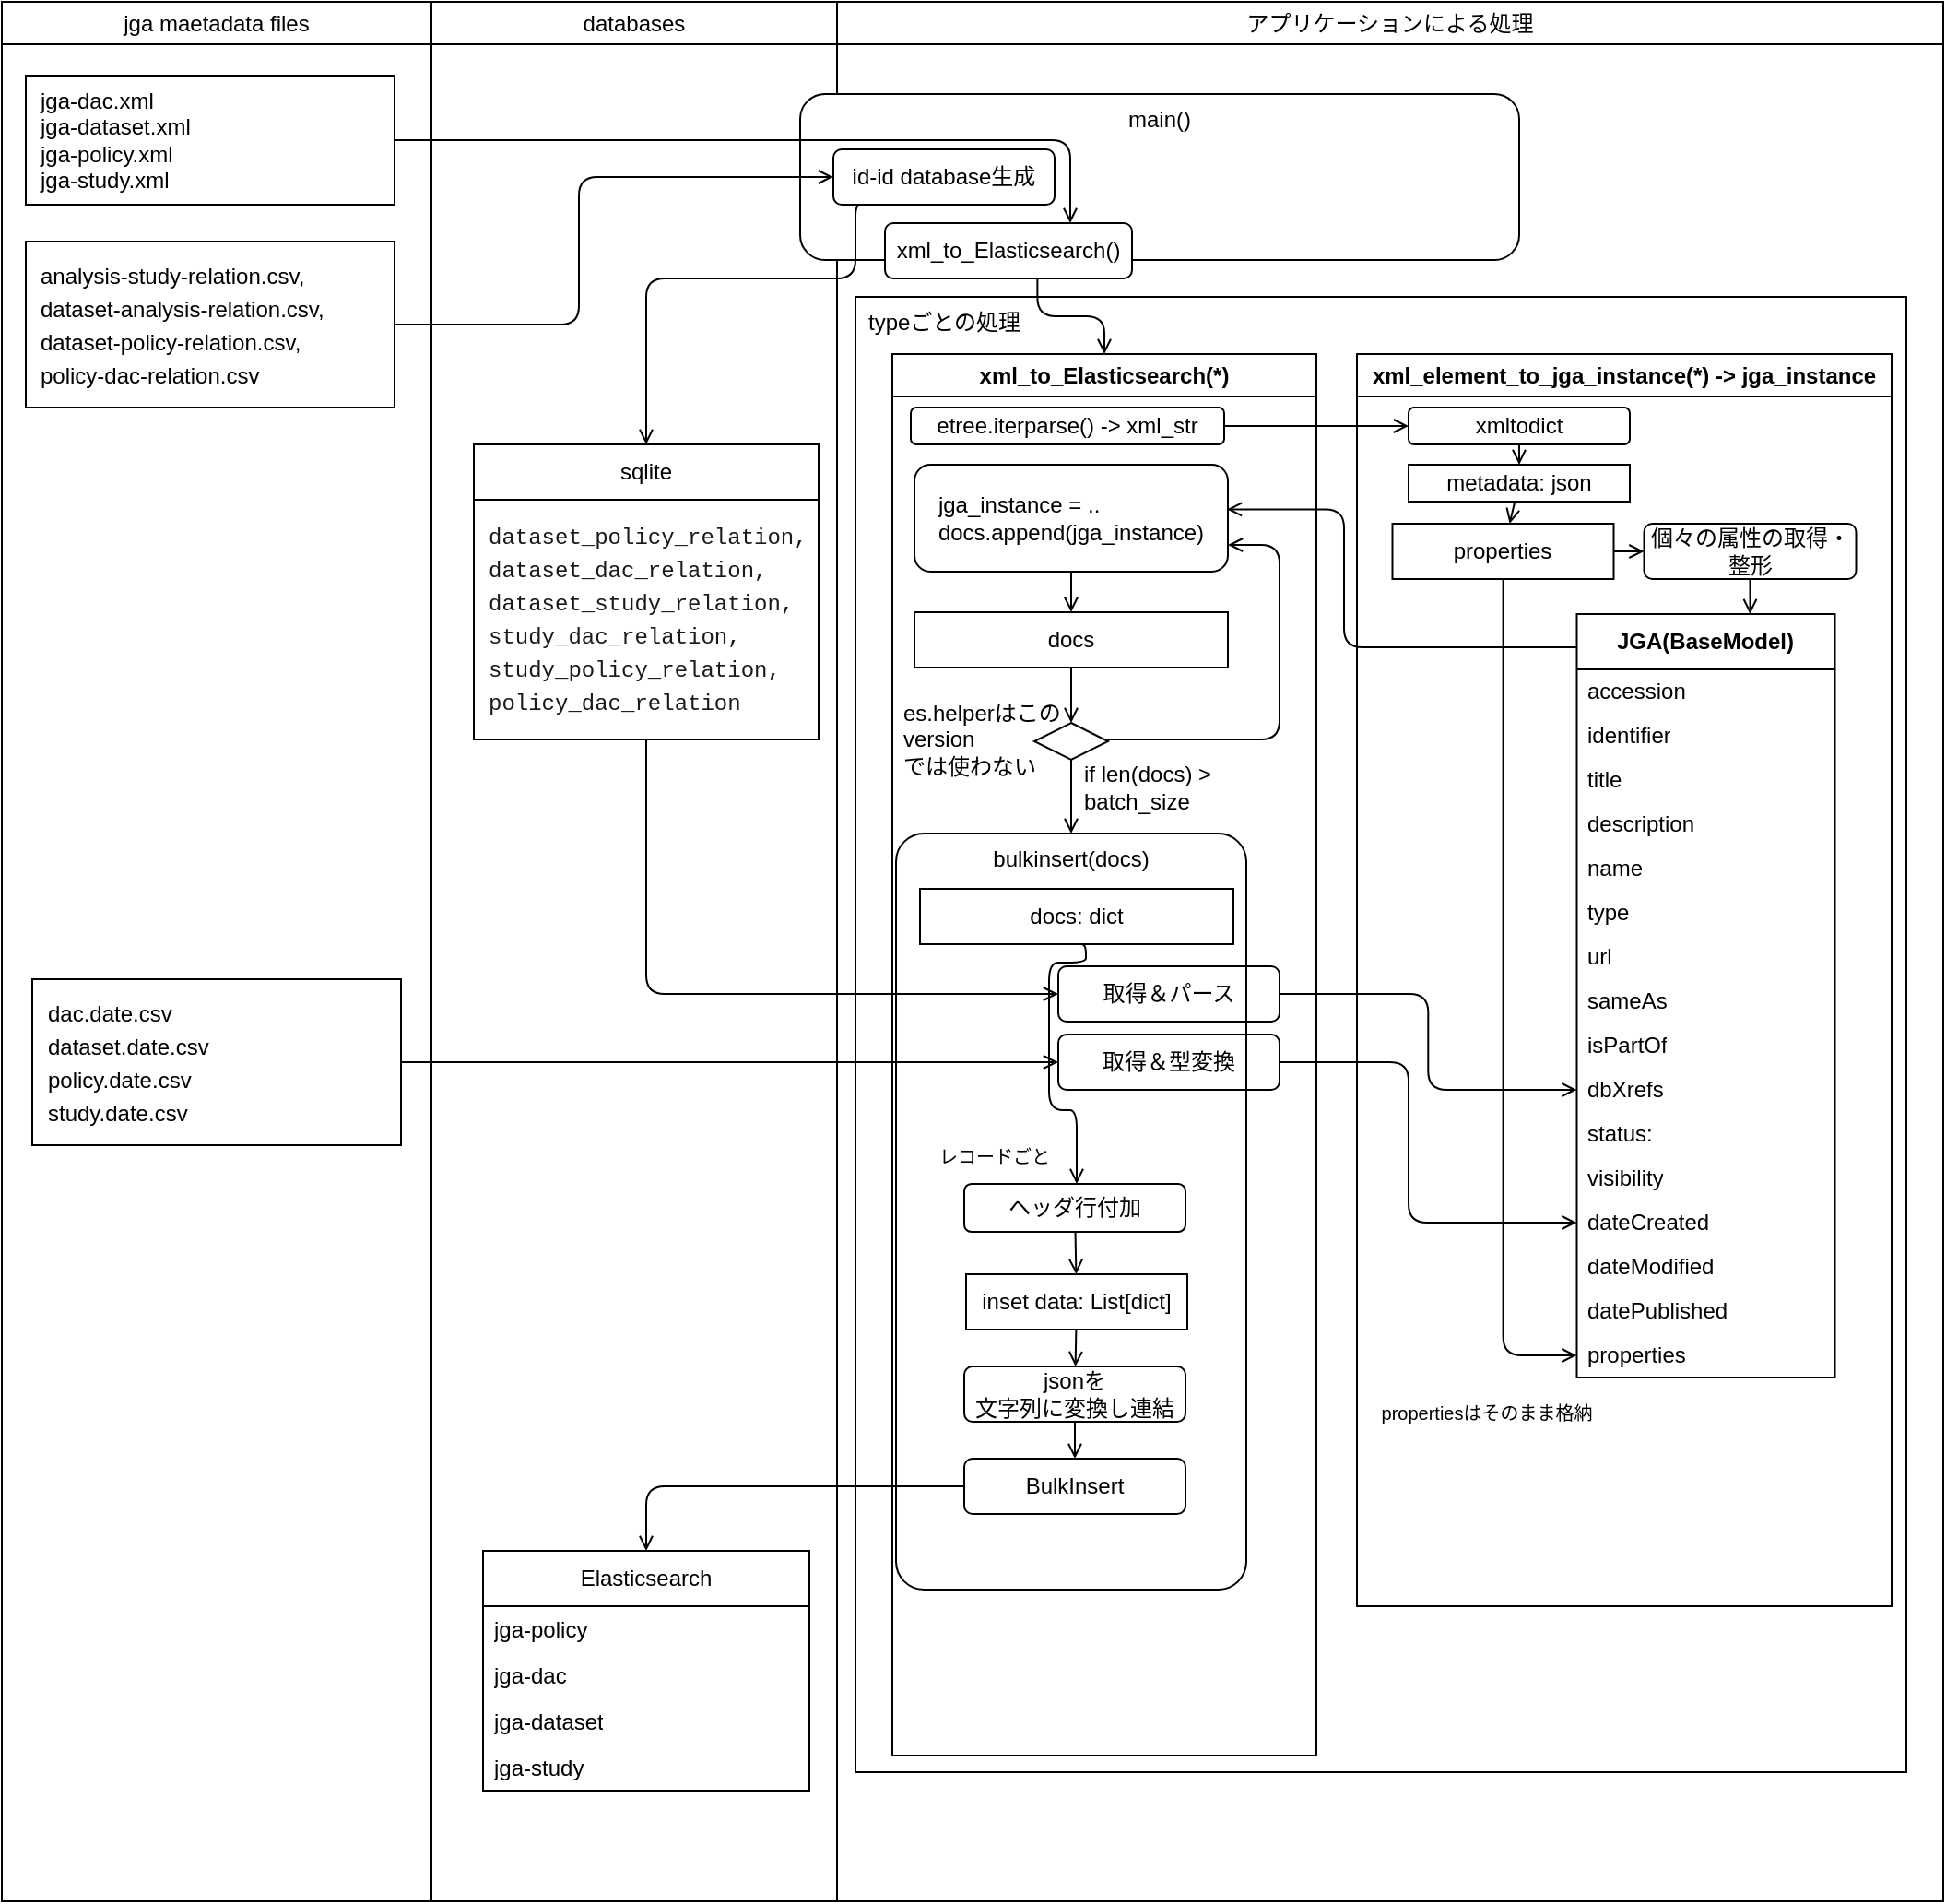 <mxfile>
    <diagram id="BtjUCylZGD-CxYMWNP6b" name="ページ1">
        <mxGraphModel dx="210" dy="1008" grid="1" gridSize="10" guides="1" tooltips="1" connect="1" arrows="1" fold="1" page="1" pageScale="1" pageWidth="827" pageHeight="1169" math="0" shadow="0">
            <root>
                <mxCell id="0"/>
                <mxCell id="1" parent="0"/>
                <mxCell id="83" value="&lt;span style=&quot;color: rgb(0, 0, 0); font-weight: 400; text-align: left; text-wrap: nowrap;&quot;&gt;jga maetadata files&lt;/span&gt;" style="swimlane;whiteSpace=wrap;html=1;movable=0;resizable=0;rotatable=0;deletable=0;editable=0;locked=1;connectable=0;" parent="1" vertex="1">
                    <mxGeometry x="827" y="10" width="233" height="1030" as="geometry"/>
                </mxCell>
                <mxCell id="84" value="&lt;span style=&quot;color: rgb(0, 0, 0); font-weight: 400; text-align: left; text-wrap: nowrap;&quot;&gt;databases&lt;/span&gt;" style="swimlane;whiteSpace=wrap;html=1;movable=0;resizable=0;rotatable=0;deletable=0;editable=0;locked=1;connectable=0;" parent="1" vertex="1">
                    <mxGeometry x="1060" y="10" width="220" height="1030" as="geometry"/>
                </mxCell>
                <mxCell id="87" value="&lt;div style=&quot;text-align: left;&quot;&gt;&lt;span style=&quot;font-weight: 400; text-wrap: nowrap;&quot;&gt;アプリケーションによる処理&lt;/span&gt;&lt;/div&gt;" style="swimlane;whiteSpace=wrap;html=1;movable=0;resizable=0;rotatable=0;deletable=0;editable=0;locked=1;connectable=0;" parent="1" vertex="1">
                    <mxGeometry x="1280" y="10" width="600" height="1030" as="geometry"/>
                </mxCell>
                <mxCell id="88" value="loggger.info()" style="whiteSpace=wrap;html=1;movable=0;resizable=0;rotatable=0;deletable=0;editable=0;locked=1;connectable=0;rotation=0;rounded=1;" parent="87" vertex="1">
                    <mxGeometry x="210" y="110" width="137" height="20" as="geometry"/>
                </mxCell>
                <mxCell id="62" value="取得＆型変換" style="rounded=1;whiteSpace=wrap;html=1;movable=1;resizable=1;rotatable=1;deletable=1;editable=1;locked=0;connectable=1;" parent="87" vertex="1">
                    <mxGeometry x="120" y="560" width="120" height="30" as="geometry"/>
                </mxCell>
                <mxCell id="79" value="取得＆パース" style="rounded=1;whiteSpace=wrap;html=1;movable=1;resizable=1;rotatable=1;deletable=1;editable=1;locked=0;connectable=1;" parent="87" vertex="1">
                    <mxGeometry x="120" y="523" width="120" height="30" as="geometry"/>
                </mxCell>
                <mxCell id="128" value="main()" style="rounded=1;whiteSpace=wrap;html=1;verticalAlign=top;" parent="1" vertex="1">
                    <mxGeometry x="1260" y="60" width="390" height="90" as="geometry"/>
                </mxCell>
                <mxCell id="85" value="typeごとの処理" style="whiteSpace=wrap;html=1;fillColor=none;verticalAlign=top;align=left;spacingLeft=5;" parent="1" vertex="1">
                    <mxGeometry x="1290" y="170" width="570" height="800" as="geometry"/>
                </mxCell>
                <mxCell id="14" value="&lt;font style=&quot;color: rgb(0, 0, 0);&quot;&gt;jga-dac.xml&lt;/font&gt;&lt;div&gt;&lt;font style=&quot;color: rgb(0, 0, 0);&quot;&gt;jga-dataset.xml&lt;/font&gt;&lt;/div&gt;&lt;div&gt;&lt;font style=&quot;color: rgb(0, 0, 0);&quot;&gt;jga-policy.xml&lt;/font&gt;&lt;/div&gt;&lt;div&gt;&lt;font style=&quot;color: rgb(0, 0, 0);&quot;&gt;jga-study.xml&lt;/font&gt;&lt;/div&gt;" style="whiteSpace=wrap;html=1;spacingLeft=6;align=left;" parent="1" vertex="1">
                    <mxGeometry x="840" y="50" width="200" height="70" as="geometry"/>
                </mxCell>
                <mxCell id="21" style="edgeStyle=orthogonalEdgeStyle;html=1;endArrow=open;endFill=0;exitX=1;exitY=0.5;exitDx=0;exitDy=0;" parent="1" source="17" target="18" edge="1">
                    <mxGeometry relative="1" as="geometry">
                        <Array as="points">
                            <mxPoint x="1140" y="185"/>
                            <mxPoint x="1140" y="105"/>
                        </Array>
                    </mxGeometry>
                </mxCell>
                <mxCell id="17" value="&lt;div style=&quot;scrollbar-color: light-dark(#e2e2e2, #4b4b4b)&lt;br/&gt;&#x9;&#x9;&#x9;&#x9;&#x9;light-dark(#fbfbfb, var(--dark-panel-color)); white-space: pre;&quot;&gt;&lt;div style=&quot;background-color: rgb(255, 255, 255); line-height: 18px;&quot;&gt;&lt;div style=&quot;&quot;&gt;&lt;font face=&quot;Helvetica&quot; style=&quot;color: rgb(0, 0, 0); font-size: 12px;&quot;&gt;analysis-study-relation.csv,&lt;/font&gt;&lt;/div&gt;&lt;div style=&quot;&quot;&gt;&lt;font style=&quot;color: rgb(0, 0, 0); font-size: 12px;&quot; face=&quot;Helvetica&quot;&gt;&lt;span&gt;dataset-analysis-relation.csv&lt;/span&gt;&lt;span&gt;,&lt;/span&gt;&lt;/font&gt;&lt;/div&gt;&lt;div style=&quot;&quot;&gt;&lt;font style=&quot;color: rgb(0, 0, 0); font-size: 12px;&quot; face=&quot;Helvetica&quot;&gt;&lt;span&gt;dataset-policy-relation.csv&lt;/span&gt;&lt;span&gt;,&lt;/span&gt;&lt;/font&gt;&lt;/div&gt;&lt;div style=&quot;&quot;&gt;&lt;font face=&quot;Helvetica&quot; style=&quot;color: rgb(0, 0, 0); font-size: 12px;&quot;&gt;policy-dac-relation.csv&lt;/font&gt;&lt;/div&gt;&lt;/div&gt;&lt;/div&gt;" style="whiteSpace=wrap;html=1;align=left;spacingLeft=6;fontColor=#000000;fontSize=11;" parent="1" vertex="1">
                    <mxGeometry x="840" y="140" width="200" height="90" as="geometry"/>
                </mxCell>
                <mxCell id="22" style="edgeStyle=orthogonalEdgeStyle;html=1;endArrow=open;endFill=0;entryX=0.5;entryY=0;entryDx=0;entryDy=0;exitX=0.417;exitY=0.867;exitDx=0;exitDy=0;exitPerimeter=0;" parent="1" source="18" target="66" edge="1">
                    <mxGeometry relative="1" as="geometry">
                        <Array as="points">
                            <mxPoint x="1290" y="116"/>
                            <mxPoint x="1290" y="160"/>
                            <mxPoint x="1177" y="160"/>
                        </Array>
                    </mxGeometry>
                </mxCell>
                <mxCell id="82" style="edgeStyle=orthogonalEdgeStyle;html=1;endArrow=open;endFill=0;" parent="1" source="19" target="79" edge="1">
                    <mxGeometry relative="1" as="geometry">
                        <Array as="points">
                            <mxPoint x="1177" y="548"/>
                        </Array>
                        <mxPoint x="1310" y="498" as="targetPoint"/>
                    </mxGeometry>
                </mxCell>
                <mxCell id="19" value="&lt;div style=&quot;scrollbar-color: light-dark(#e2e2e2, #4b4b4b)&lt;br/&gt;&#x9;&#x9;&#x9;&#x9;&#x9;light-dark(#fbfbfb, var(--dark-panel-color)); font-family: Menlo, Monaco, &amp;quot;Courier New&amp;quot;, monospace; white-space: pre;&quot;&gt;&lt;div style=&quot;background-color: rgb(255, 255, 255); line-height: 18px;&quot;&gt;&lt;div style=&quot;&quot;&gt;&lt;font style=&quot;color: rgb(26, 26, 26);&quot;&gt;dataset_policy_relation,&lt;/font&gt;&lt;/div&gt;&lt;div style=&quot;line-height: 18px;&quot;&gt;&lt;div style=&quot;&quot;&gt;&lt;font style=&quot;color: rgb(26, 26, 26);&quot;&gt;dataset_dac_relation,&lt;/font&gt;&lt;/div&gt;&lt;div style=&quot;&quot;&gt;&lt;font style=&quot;color: rgb(26, 26, 26);&quot;&gt;dataset_study_relation,&lt;/font&gt;&lt;/div&gt;&lt;div style=&quot;&quot;&gt;&lt;font style=&quot;color: rgb(26, 26, 26);&quot;&gt;study_dac_relation,&lt;/font&gt;&lt;/div&gt;&lt;div style=&quot;&quot;&gt;&lt;font style=&quot;color: rgb(26, 26, 26);&quot;&gt;study_policy_relation,&lt;/font&gt;&lt;/div&gt;&lt;div style=&quot;&quot;&gt;&lt;font style=&quot;color: rgb(26, 26, 26);&quot;&gt;policy_dac_relation&lt;/font&gt;&lt;/div&gt;&lt;/div&gt;&lt;/div&gt;&lt;/div&gt;" style="whiteSpace=wrap;html=1;align=left;spacingLeft=6;" parent="1" vertex="1">
                    <mxGeometry x="1083" y="280" width="187" height="130" as="geometry"/>
                </mxCell>
                <mxCell id="63" style="edgeStyle=none;html=1;endArrow=open;endFill=0;" parent="1" source="23" target="62" edge="1">
                    <mxGeometry relative="1" as="geometry"/>
                </mxCell>
                <mxCell id="23" value="&lt;div style=&quot;scrollbar-color: light-dark(#e2e2e2, #4b4b4b)&lt;br/&gt;&#x9;&#x9;&#x9;&#x9;&#x9;light-dark(#fbfbfb, var(--dark-panel-color)); white-space: pre;&quot;&gt;&lt;div style=&quot;background-color: rgb(255, 255, 255); line-height: 18px;&quot;&gt;&lt;div style=&quot;&quot;&gt;&lt;font face=&quot;Helvetica&quot;&gt;dac.date.csv&lt;/font&gt;&lt;/div&gt;&lt;div style=&quot;&quot;&gt;&lt;font face=&quot;Helvetica&quot;&gt;dataset.date.csv&lt;/font&gt;&lt;/div&gt;&lt;div style=&quot;&quot;&gt;&lt;font face=&quot;Helvetica&quot;&gt;policy.date.csv&lt;/font&gt;&lt;/div&gt;&lt;div style=&quot;&quot;&gt;&lt;font face=&quot;Helvetica&quot;&gt;study.date.csv&lt;/font&gt;&lt;/div&gt;&lt;/div&gt;&lt;/div&gt;" style="whiteSpace=wrap;html=1;align=left;spacingLeft=6;fontColor=#000000;" parent="1" vertex="1">
                    <mxGeometry x="843.5" y="540" width="200" height="90" as="geometry"/>
                </mxCell>
                <mxCell id="78" style="edgeStyle=orthogonalEdgeStyle;html=1;entryX=0.5;entryY=0;entryDx=0;entryDy=0;endArrow=open;endFill=0;" parent="1" source="37" target="39" edge="1">
                    <mxGeometry relative="1" as="geometry"/>
                </mxCell>
                <mxCell id="39" value="Elasticsearch" style="swimlane;fontStyle=0;childLayout=stackLayout;horizontal=1;startSize=30;horizontalStack=0;resizeParent=1;resizeParentMax=0;resizeLast=0;collapsible=1;marginBottom=0;whiteSpace=wrap;html=1;" parent="1" vertex="1">
                    <mxGeometry x="1088" y="850" width="177" height="130" as="geometry"/>
                </mxCell>
                <mxCell id="40" value="jga-policy" style="text;strokeColor=none;fillColor=none;align=left;verticalAlign=middle;spacingLeft=4;spacingRight=4;overflow=hidden;points=[[0,0.5],[1,0.5]];portConstraint=eastwest;rotatable=0;whiteSpace=wrap;html=1;" parent="39" vertex="1">
                    <mxGeometry y="30" width="177" height="25" as="geometry"/>
                </mxCell>
                <mxCell id="41" value="jga-dac" style="text;strokeColor=none;fillColor=none;align=left;verticalAlign=middle;spacingLeft=4;spacingRight=4;overflow=hidden;points=[[0,0.5],[1,0.5]];portConstraint=eastwest;rotatable=0;whiteSpace=wrap;html=1;" parent="39" vertex="1">
                    <mxGeometry y="55" width="177" height="25" as="geometry"/>
                </mxCell>
                <mxCell id="42" value="jga-dataset" style="text;strokeColor=none;fillColor=none;align=left;verticalAlign=middle;spacingLeft=4;spacingRight=4;overflow=hidden;points=[[0,0.5],[1,0.5]];portConstraint=eastwest;rotatable=0;whiteSpace=wrap;html=1;" parent="39" vertex="1">
                    <mxGeometry y="80" width="177" height="25" as="geometry"/>
                </mxCell>
                <mxCell id="43" value="jga-study" style="text;strokeColor=none;fillColor=none;align=left;verticalAlign=middle;spacingLeft=4;spacingRight=4;overflow=hidden;points=[[0,0.5],[1,0.5]];portConstraint=eastwest;rotatable=0;whiteSpace=wrap;html=1;" parent="39" vertex="1">
                    <mxGeometry y="105" width="177" height="25" as="geometry"/>
                </mxCell>
                <mxCell id="64" style="edgeStyle=orthogonalEdgeStyle;html=1;entryX=0;entryY=0.5;entryDx=0;entryDy=0;endArrow=open;endFill=0;exitX=1;exitY=0.5;exitDx=0;exitDy=0;" parent="1" source="62" target="55" edge="1">
                    <mxGeometry relative="1" as="geometry">
                        <mxPoint x="1429" y="590" as="sourcePoint"/>
                        <Array as="points">
                            <mxPoint x="1590" y="585"/>
                            <mxPoint x="1590" y="672"/>
                        </Array>
                    </mxGeometry>
                </mxCell>
                <mxCell id="66" value="sqlite" style="whiteSpace=wrap;html=1;" parent="1" vertex="1">
                    <mxGeometry x="1083" y="250" width="187" height="30" as="geometry"/>
                </mxCell>
                <mxCell id="80" style="edgeStyle=orthogonalEdgeStyle;html=1;entryX=0;entryY=0.5;entryDx=0;entryDy=0;endArrow=open;endFill=0;exitX=1;exitY=0.5;exitDx=0;exitDy=0;" parent="1" source="79" target="52" edge="1">
                    <mxGeometry relative="1" as="geometry">
                        <mxPoint x="1500" y="538" as="sourcePoint"/>
                    </mxGeometry>
                </mxCell>
                <mxCell id="90" value="xml_element_to_jga_instance(*) -&amp;gt; jga_instance" style="swimlane;whiteSpace=wrap;html=1;fillColor=none;" parent="1" vertex="1">
                    <mxGeometry x="1562" y="201" width="290" height="679" as="geometry">
                        <mxRectangle x="1530" y="200" width="200" height="40" as="alternateBounds"/>
                    </mxGeometry>
                </mxCell>
                <mxCell id="27" value="&lt;b&gt;JGA(BaseModel)&lt;/b&gt;" style="swimlane;fontStyle=0;childLayout=stackLayout;horizontal=1;startSize=30;horizontalStack=0;resizeParent=1;resizeParentMax=0;resizeLast=0;collapsible=1;marginBottom=0;whiteSpace=wrap;html=1;strokeColor=#000000;strokeWidth=1;" parent="90" vertex="1">
                    <mxGeometry x="119.25" y="141" width="140" height="414" as="geometry"/>
                </mxCell>
                <mxCell id="28" value="accession" style="text;strokeColor=none;fillColor=none;align=left;verticalAlign=middle;spacingLeft=4;spacingRight=4;overflow=hidden;points=[[0,0.5],[1,0.5]];portConstraint=eastwest;rotatable=0;whiteSpace=wrap;html=1;" parent="27" vertex="1">
                    <mxGeometry y="30" width="140" height="24" as="geometry"/>
                </mxCell>
                <mxCell id="29" value="identifier" style="text;strokeColor=none;fillColor=none;align=left;verticalAlign=middle;spacingLeft=4;spacingRight=4;overflow=hidden;points=[[0,0.5],[1,0.5]];portConstraint=eastwest;rotatable=0;whiteSpace=wrap;html=1;" parent="27" vertex="1">
                    <mxGeometry y="54" width="140" height="24" as="geometry"/>
                </mxCell>
                <mxCell id="30" value="title" style="text;strokeColor=none;fillColor=none;align=left;verticalAlign=middle;spacingLeft=4;spacingRight=4;overflow=hidden;points=[[0,0.5],[1,0.5]];portConstraint=eastwest;rotatable=0;whiteSpace=wrap;html=1;" parent="27" vertex="1">
                    <mxGeometry y="78" width="140" height="24" as="geometry"/>
                </mxCell>
                <mxCell id="46" value="description" style="text;strokeColor=none;fillColor=none;align=left;verticalAlign=middle;spacingLeft=4;spacingRight=4;overflow=hidden;points=[[0,0.5],[1,0.5]];portConstraint=eastwest;rotatable=0;whiteSpace=wrap;html=1;" parent="27" vertex="1">
                    <mxGeometry y="102" width="140" height="24" as="geometry"/>
                </mxCell>
                <mxCell id="47" value="name" style="text;strokeColor=none;fillColor=none;align=left;verticalAlign=middle;spacingLeft=4;spacingRight=4;overflow=hidden;points=[[0,0.5],[1,0.5]];portConstraint=eastwest;rotatable=0;whiteSpace=wrap;html=1;" parent="27" vertex="1">
                    <mxGeometry y="126" width="140" height="24" as="geometry"/>
                </mxCell>
                <mxCell id="48" value="type" style="text;strokeColor=none;fillColor=none;align=left;verticalAlign=middle;spacingLeft=4;spacingRight=4;overflow=hidden;points=[[0,0.5],[1,0.5]];portConstraint=eastwest;rotatable=0;whiteSpace=wrap;html=1;" parent="27" vertex="1">
                    <mxGeometry y="150" width="140" height="24" as="geometry"/>
                </mxCell>
                <mxCell id="49" value="url" style="text;strokeColor=none;fillColor=none;align=left;verticalAlign=middle;spacingLeft=4;spacingRight=4;overflow=hidden;points=[[0,0.5],[1,0.5]];portConstraint=eastwest;rotatable=0;whiteSpace=wrap;html=1;" parent="27" vertex="1">
                    <mxGeometry y="174" width="140" height="24" as="geometry"/>
                </mxCell>
                <mxCell id="50" value="sameAs" style="text;strokeColor=none;fillColor=none;align=left;verticalAlign=middle;spacingLeft=4;spacingRight=4;overflow=hidden;points=[[0,0.5],[1,0.5]];portConstraint=eastwest;rotatable=0;whiteSpace=wrap;html=1;" parent="27" vertex="1">
                    <mxGeometry y="198" width="140" height="24" as="geometry"/>
                </mxCell>
                <mxCell id="51" value="isPartOf" style="text;strokeColor=none;fillColor=none;align=left;verticalAlign=middle;spacingLeft=4;spacingRight=4;overflow=hidden;points=[[0,0.5],[1,0.5]];portConstraint=eastwest;rotatable=0;whiteSpace=wrap;html=1;" parent="27" vertex="1">
                    <mxGeometry y="222" width="140" height="24" as="geometry"/>
                </mxCell>
                <mxCell id="52" value="dbXrefs" style="text;strokeColor=none;fillColor=none;align=left;verticalAlign=middle;spacingLeft=4;spacingRight=4;overflow=hidden;points=[[0,0.5],[1,0.5]];portConstraint=eastwest;rotatable=0;whiteSpace=wrap;html=1;" parent="27" vertex="1">
                    <mxGeometry y="246" width="140" height="24" as="geometry"/>
                </mxCell>
                <mxCell id="53" value="status:&amp;nbsp;" style="text;strokeColor=none;fillColor=none;align=left;verticalAlign=middle;spacingLeft=4;spacingRight=4;overflow=hidden;points=[[0,0.5],[1,0.5]];portConstraint=eastwest;rotatable=0;whiteSpace=wrap;html=1;" parent="27" vertex="1">
                    <mxGeometry y="270" width="140" height="24" as="geometry"/>
                </mxCell>
                <mxCell id="54" value="visibility" style="text;strokeColor=none;fillColor=none;align=left;verticalAlign=middle;spacingLeft=4;spacingRight=4;overflow=hidden;points=[[0,0.5],[1,0.5]];portConstraint=eastwest;rotatable=0;whiteSpace=wrap;html=1;" parent="27" vertex="1">
                    <mxGeometry y="294" width="140" height="24" as="geometry"/>
                </mxCell>
                <mxCell id="55" value="dateCreated" style="text;strokeColor=none;fillColor=none;align=left;verticalAlign=middle;spacingLeft=4;spacingRight=4;overflow=hidden;points=[[0,0.5],[1,0.5]];portConstraint=eastwest;rotatable=0;whiteSpace=wrap;html=1;" parent="27" vertex="1">
                    <mxGeometry y="318" width="140" height="24" as="geometry"/>
                </mxCell>
                <mxCell id="56" value="dateModified" style="text;strokeColor=none;fillColor=none;align=left;verticalAlign=middle;spacingLeft=4;spacingRight=4;overflow=hidden;points=[[0,0.5],[1,0.5]];portConstraint=eastwest;rotatable=0;whiteSpace=wrap;html=1;" parent="27" vertex="1">
                    <mxGeometry y="342" width="140" height="24" as="geometry"/>
                </mxCell>
                <mxCell id="57" value="datePublished" style="text;strokeColor=none;fillColor=none;align=left;verticalAlign=middle;spacingLeft=4;spacingRight=4;overflow=hidden;points=[[0,0.5],[1,0.5]];portConstraint=eastwest;rotatable=0;whiteSpace=wrap;html=1;" parent="27" vertex="1">
                    <mxGeometry y="366" width="140" height="24" as="geometry"/>
                </mxCell>
                <mxCell id="94" value="properties" style="text;strokeColor=none;fillColor=none;align=left;verticalAlign=middle;spacingLeft=4;spacingRight=4;overflow=hidden;points=[[0,0.5],[1,0.5]];portConstraint=eastwest;rotatable=0;whiteSpace=wrap;html=1;" parent="27" vertex="1">
                    <mxGeometry y="390" width="140" height="24" as="geometry"/>
                </mxCell>
                <mxCell id="61" style="edgeStyle=none;html=1;endArrow=open;endFill=0;" parent="90" source="59" edge="1">
                    <mxGeometry relative="1" as="geometry">
                        <mxPoint x="213.25" y="141" as="targetPoint"/>
                    </mxGeometry>
                </mxCell>
                <mxCell id="59" value="個々の属性の取得・整形" style="rounded=1;whiteSpace=wrap;html=1;strokeColor=#000000;strokeWidth=1;" parent="90" vertex="1">
                    <mxGeometry x="155.75" y="92" width="115" height="30" as="geometry"/>
                </mxCell>
                <mxCell id="24" value="properties" style="whiteSpace=wrap;html=1;" parent="90" vertex="1">
                    <mxGeometry x="19.25" y="92" width="120" height="30" as="geometry"/>
                </mxCell>
                <mxCell id="60" style="edgeStyle=none;html=1;endArrow=open;endFill=0;" parent="90" source="24" target="59" edge="1">
                    <mxGeometry relative="1" as="geometry"/>
                </mxCell>
                <mxCell id="95" style="edgeStyle=orthogonalEdgeStyle;html=1;endArrow=open;endFill=0;" parent="90" source="24" target="94" edge="1">
                    <mxGeometry relative="1" as="geometry"/>
                </mxCell>
                <mxCell id="98" value="&lt;font style=&quot;font-size: 10px;&quot;&gt;propertiesはそのまま格納&lt;/font&gt;" style="text;html=1;align=center;verticalAlign=middle;resizable=0;points=[];autosize=1;strokeColor=none;fillColor=none;" parent="90" vertex="1">
                    <mxGeometry y="559" width="140" height="30" as="geometry"/>
                </mxCell>
                <mxCell id="121" value="&lt;div&gt;&lt;span style=&quot;background-color: transparent;&quot;&gt;if len(docs) &amp;gt;&amp;nbsp;&lt;/span&gt;&lt;/div&gt;&lt;div&gt;&lt;font style=&quot;color: rgb(0, 0, 0);&quot;&gt;batch_size&lt;/font&gt;&lt;/div&gt;" style="text;html=1;align=left;verticalAlign=middle;resizable=0;points=[];autosize=1;strokeColor=none;fillColor=none;" parent="1" vertex="1">
                    <mxGeometry x="1412" y="416" width="100" height="40" as="geometry"/>
                </mxCell>
                <mxCell id="131" value="" style="edgeStyle=orthogonalEdgeStyle;html=1;entryX=0.75;entryY=0;entryDx=0;entryDy=0;endArrow=open;endFill=0;" parent="1" source="14" target="130" edge="1">
                    <mxGeometry relative="1" as="geometry">
                        <mxPoint x="1407" y="203" as="targetPoint"/>
                        <Array as="points"/>
                        <mxPoint x="1040" y="85" as="sourcePoint"/>
                    </mxGeometry>
                </mxCell>
                <mxCell id="132" style="edgeStyle=orthogonalEdgeStyle;html=1;exitX=0.617;exitY=0.93;exitDx=0;exitDy=0;exitPerimeter=0;endArrow=open;endFill=0;" parent="1" source="130" target="91" edge="1">
                    <mxGeometry relative="1" as="geometry"/>
                </mxCell>
                <mxCell id="130" value="xml_to_Elasticsearch()" style="rounded=1;whiteSpace=wrap;html=1;" parent="1" vertex="1">
                    <mxGeometry x="1306" y="130" width="134" height="30" as="geometry"/>
                </mxCell>
                <mxCell id="18" value="id-id database生成" style="rounded=1;whiteSpace=wrap;html=1;" parent="1" vertex="1">
                    <mxGeometry x="1278" y="90" width="120" height="30" as="geometry"/>
                </mxCell>
                <mxCell id="91" value="xml_to_Elasticsearch(*)" style="swimlane;whiteSpace=wrap;html=1;" parent="1" vertex="1">
                    <mxGeometry x="1310" y="201" width="230" height="760" as="geometry"/>
                </mxCell>
                <mxCell id="101" value="&lt;div style=&quot;scrollbar-color: light-dark(#e2e2e2, #4b4b4b)&lt;br/&gt;&#x9;&#x9;&#x9;&#x9;&#x9;light-dark(#fbfbfb, var(--dark-panel-color)); text-align: left; text-wrap: nowrap;&quot;&gt;bulkinsert(docs)&lt;/div&gt;" style="rounded=1;whiteSpace=wrap;html=1;fillColor=none;verticalAlign=top;arcSize=8;" parent="91" vertex="1">
                    <mxGeometry x="2" y="260" width="190" height="410" as="geometry"/>
                </mxCell>
                <mxCell id="92" value="&lt;div&gt;&lt;br&gt;&lt;/div&gt;" style="text;html=1;align=left;verticalAlign=top;resizable=0;points=[];autosize=1;strokeColor=none;fillColor=none;" parent="91" vertex="1">
                    <mxGeometry y="20" width="20" height="30" as="geometry"/>
                </mxCell>
                <mxCell id="112" style="edgeStyle=none;html=1;entryX=0.5;entryY=0;entryDx=0;entryDy=0;endArrow=open;endFill=0;" parent="91" source="110" target="111" edge="1">
                    <mxGeometry relative="1" as="geometry"/>
                </mxCell>
                <mxCell id="110" value="&lt;div style=&quot;scrollbar-color: light-dark(#e2e2e2, #4b4b4b)&lt;br/&gt;&#x9;&#x9;&#x9;&#x9;&#x9;light-dark(#fbfbfb, var(--dark-panel-color)); text-align: left; text-wrap: nowrap;&quot;&gt;jga_instance = ..&lt;/div&gt;&lt;div style=&quot;scrollbar-color: light-dark(#e2e2e2, #4b4b4b)&lt;br/&gt;&#x9;&#x9;&#x9;&#x9;&#x9;light-dark(#fbfbfb, var(--dark-panel-color)); text-align: left; text-wrap: nowrap;&quot;&gt;docs.append(jga_instance)&lt;/div&gt;" style="rounded=1;whiteSpace=wrap;html=1;" parent="91" vertex="1">
                    <mxGeometry x="12" y="60" width="170" height="58" as="geometry"/>
                </mxCell>
                <mxCell id="113" style="edgeStyle=none;html=1;endArrow=open;endFill=0;entryX=0.5;entryY=0;entryDx=0;entryDy=0;" parent="91" source="111" target="118" edge="1">
                    <mxGeometry relative="1" as="geometry"/>
                </mxCell>
                <mxCell id="111" value="docs" style="whiteSpace=wrap;html=1;" parent="91" vertex="1">
                    <mxGeometry x="12" y="140" width="170" height="30" as="geometry"/>
                </mxCell>
                <mxCell id="120" style="edgeStyle=none;html=1;strokeColor=none;endArrow=open;endFill=0;" parent="91" source="118" target="101" edge="1">
                    <mxGeometry relative="1" as="geometry"/>
                </mxCell>
                <mxCell id="134" style="edgeStyle=none;html=1;endArrow=open;endFill=0;" parent="91" source="118" edge="1">
                    <mxGeometry relative="1" as="geometry">
                        <mxPoint x="97" y="260" as="targetPoint"/>
                    </mxGeometry>
                </mxCell>
                <mxCell id="137" style="edgeStyle=orthogonalEdgeStyle;html=1;entryX=1;entryY=0.75;entryDx=0;entryDy=0;endArrow=open;endFill=0;" parent="91" source="118" target="110" edge="1">
                    <mxGeometry relative="1" as="geometry">
                        <Array as="points">
                            <mxPoint x="210" y="209"/>
                            <mxPoint x="210" y="104"/>
                        </Array>
                    </mxGeometry>
                </mxCell>
                <mxCell id="118" value="" style="rhombus;whiteSpace=wrap;html=1;" parent="91" vertex="1">
                    <mxGeometry x="77" y="200" width="40" height="20" as="geometry"/>
                </mxCell>
                <mxCell id="31" value="docs: dict" style="whiteSpace=wrap;html=1;" parent="91" vertex="1">
                    <mxGeometry x="15" y="290" width="170" height="30" as="geometry"/>
                </mxCell>
                <mxCell id="71" style="edgeStyle=orthogonalEdgeStyle;html=1;endArrow=open;endFill=0;exitX=0.5;exitY=1;exitDx=0;exitDy=0;" parent="91" source="31" target="34" edge="1">
                    <mxGeometry relative="1" as="geometry">
                        <mxPoint x="105" y="302.22" as="sourcePoint"/>
                        <mxPoint x="100" y="430" as="targetPoint"/>
                        <Array as="points">
                            <mxPoint x="105" y="320"/>
                            <mxPoint x="105" y="330"/>
                            <mxPoint x="85" y="330"/>
                            <mxPoint x="85" y="410"/>
                            <mxPoint x="100" y="410"/>
                        </Array>
                    </mxGeometry>
                </mxCell>
                <mxCell id="139" style="edgeStyle=none;html=1;endArrow=open;endFill=0;" parent="91" source="34" target="35" edge="1">
                    <mxGeometry relative="1" as="geometry"/>
                </mxCell>
                <mxCell id="34" value="ヘッダ行付加" style="rounded=1;whiteSpace=wrap;html=1;" parent="91" vertex="1">
                    <mxGeometry x="39" y="450" width="120" height="26" as="geometry"/>
                </mxCell>
                <mxCell id="133" value="es.helperはこの&lt;div&gt;version&lt;div&gt;で&lt;span style=&quot;background-color: transparent;&quot;&gt;は使わない&lt;/span&gt;&lt;/div&gt;&lt;/div&gt;" style="text;html=1;align=left;verticalAlign=middle;resizable=0;points=[];autosize=1;strokeColor=none;fillColor=none;" parent="91" vertex="1">
                    <mxGeometry x="4" y="179" width="110" height="60" as="geometry"/>
                </mxCell>
                <mxCell id="35" value="inset data: List[dict]" style="whiteSpace=wrap;html=1;" parent="91" vertex="1">
                    <mxGeometry x="40" y="499" width="120" height="30" as="geometry"/>
                </mxCell>
                <mxCell id="74" value="jsonを&lt;div&gt;文字列に変換し連結&lt;/div&gt;" style="rounded=1;whiteSpace=wrap;html=1;" parent="91" vertex="1">
                    <mxGeometry x="39" y="549" width="120" height="30" as="geometry"/>
                </mxCell>
                <mxCell id="37" value="BulkInsert" style="rounded=1;whiteSpace=wrap;html=1;" parent="91" vertex="1">
                    <mxGeometry x="39" y="599" width="120" height="30" as="geometry"/>
                </mxCell>
                <mxCell id="75" style="edgeStyle=none;html=1;endArrow=open;endFill=0;" parent="91" source="35" target="74" edge="1">
                    <mxGeometry relative="1" as="geometry"/>
                </mxCell>
                <mxCell id="77" style="edgeStyle=none;html=1;entryX=0.5;entryY=0;entryDx=0;entryDy=0;endArrow=open;endFill=0;" parent="91" source="74" target="37" edge="1">
                    <mxGeometry relative="1" as="geometry"/>
                </mxCell>
                <mxCell id="138" value="&lt;font style=&quot;font-size: 10px;&quot;&gt;レコードごと&lt;/font&gt;" style="text;html=1;align=center;verticalAlign=middle;resizable=0;points=[];autosize=1;strokeColor=none;fillColor=none;" parent="91" vertex="1">
                    <mxGeometry x="15" y="420" width="80" height="30" as="geometry"/>
                </mxCell>
                <mxCell id="93" style="edgeStyle=orthogonalEdgeStyle;html=1;endArrow=none;endFill=0;startArrow=open;startFill=0;exitX=0.997;exitY=0.418;exitDx=0;exitDy=0;exitPerimeter=0;" parent="1" source="110" target="27" edge="1">
                    <mxGeometry relative="1" as="geometry">
                        <Array as="points">
                            <mxPoint x="1555" y="285"/>
                            <mxPoint x="1555" y="360"/>
                        </Array>
                        <mxPoint x="1570" y="440" as="targetPoint"/>
                    </mxGeometry>
                </mxCell>
                <mxCell id="148" style="edgeStyle=none;html=1;entryX=0;entryY=0.5;entryDx=0;entryDy=0;endArrow=open;endFill=0;" parent="1" source="142" target="143" edge="1">
                    <mxGeometry relative="1" as="geometry"/>
                </mxCell>
                <mxCell id="142" value="etree.iterparse() -&amp;gt; xml_str" style="whiteSpace=wrap;html=1;rounded=1;" parent="1" vertex="1">
                    <mxGeometry x="1320" y="230" width="170" height="20" as="geometry"/>
                </mxCell>
                <mxCell id="146" style="edgeStyle=none;html=1;entryX=0.5;entryY=0;entryDx=0;entryDy=0;endArrow=open;endFill=0;" parent="1" source="143" target="144" edge="1">
                    <mxGeometry relative="1" as="geometry"/>
                </mxCell>
                <mxCell id="143" value="xmltodict" style="whiteSpace=wrap;html=1;rounded=1;" parent="1" vertex="1">
                    <mxGeometry x="1590" y="230" width="120" height="20" as="geometry"/>
                </mxCell>
                <mxCell id="147" style="edgeStyle=none;html=1;endArrow=open;endFill=0;" parent="1" source="144" target="24" edge="1">
                    <mxGeometry relative="1" as="geometry"/>
                </mxCell>
                <mxCell id="144" value="metadata: json" style="whiteSpace=wrap;html=1;" parent="1" vertex="1">
                    <mxGeometry x="1590" y="261" width="120" height="20" as="geometry"/>
                </mxCell>
            </root>
        </mxGraphModel>
    </diagram>
</mxfile>
